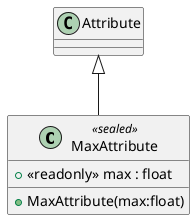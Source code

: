 @startuml
class MaxAttribute <<sealed>> {
    + <<readonly>> max : float
    + MaxAttribute(max:float)
}
Attribute <|-- MaxAttribute
@enduml

